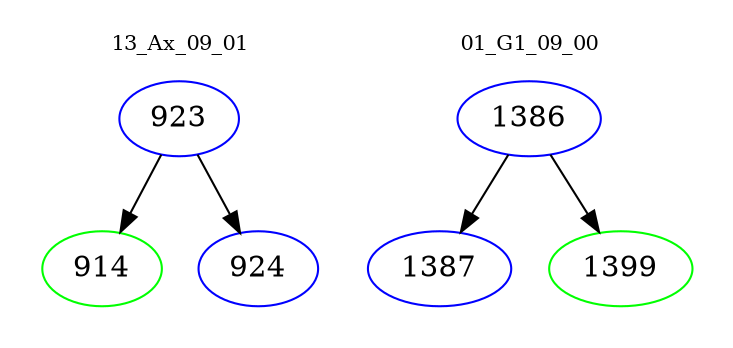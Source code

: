digraph{
subgraph cluster_0 {
color = white
label = "13_Ax_09_01";
fontsize=10;
T0_923 [label="923", color="blue"]
T0_923 -> T0_914 [color="black"]
T0_914 [label="914", color="green"]
T0_923 -> T0_924 [color="black"]
T0_924 [label="924", color="blue"]
}
subgraph cluster_1 {
color = white
label = "01_G1_09_00";
fontsize=10;
T1_1386 [label="1386", color="blue"]
T1_1386 -> T1_1387 [color="black"]
T1_1387 [label="1387", color="blue"]
T1_1386 -> T1_1399 [color="black"]
T1_1399 [label="1399", color="green"]
}
}
